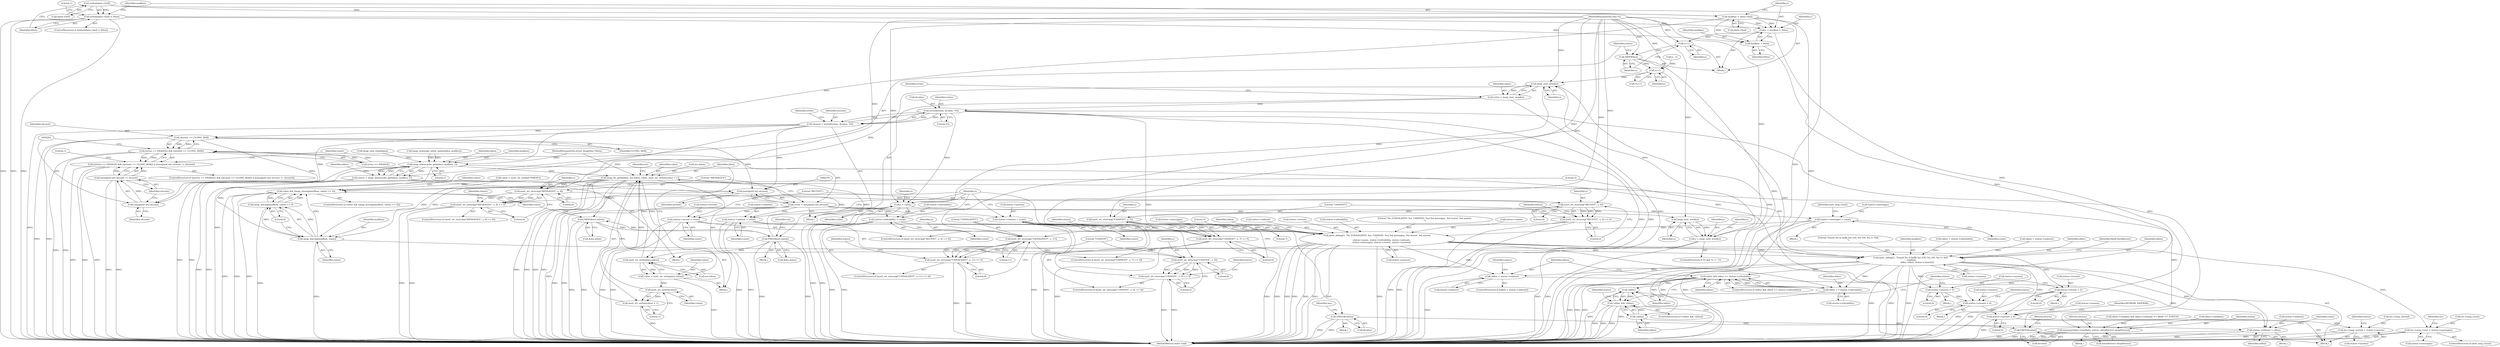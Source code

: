 digraph "0_neomutt_3c49c44be9b459d9c616bcaef6eb5d51298c1741@API" {
"1000157" [label="(Call,strlen(idata->buf))"];
"1000156" [label="(Call,strlen(idata->buf) < litlen)"];
"1000172" [label="(Call,s = mailbox + litlen)"];
"1000181" [label="(Call,s++)"];
"1000183" [label="(Call,SKIPWS(s))"];
"1000219" [label="(Call,s++)"];
"1000238" [label="(Call,imap_next_word(s))"];
"1000236" [label="(Call,value = imap_next_word(s))"];
"1000246" [label="(Call,strtoul(value, &value, 10))"];
"1000244" [label="(Call,ulcount = strtoul(value, &value, 10))"];
"1000257" [label="(Call,ulcount == ULONG_MAX)"];
"1000253" [label="(Call,(errno == ERANGE) && (ulcount == ULONG_MAX))"];
"1000252" [label="(Call,((errno == ERANGE) && (ulcount == ULONG_MAX)) || ((unsigned int) ulcount != ulcount))"];
"1000261" [label="(Call,(unsigned int) ulcount)"];
"1000260" [label="(Call,(unsigned int) ulcount != ulcount)"];
"1000273" [label="(Call,(unsigned int) ulcount)"];
"1000271" [label="(Call,count = (unsigned int) ulcount)"];
"1000284" [label="(Call,status->messages = count)"];
"1000359" [label="(Call,mutt_debug(3, \"%s (UIDVALIDITY: %u, UIDNEXT: %u) %d messages, %d recent, %d unseen\n\",\n             status->name, status->uidvalidity, status->uidnext,\n             status->messages, status->recent, status->unseen))"];
"1000490" [label="(Call,mutt_debug(3, \"Found %s in buffy list (OV: %u ON: %u U: %d)\n\", mailbox,\n                   olduv, oldun, status->unseen))"];
"1000503" [label="(Call,olduv && olduv == status->uidvalidity)"];
"1000525" [label="(Call,!olduv)"];
"1000524" [label="(Call,!olduv && !oldun)"];
"1000505" [label="(Call,olduv == status->uidvalidity)"];
"1000512" [label="(Call,oldun < status->uidnext)"];
"1000567" [label="(Call,status->uidnext = oldun)"];
"1000517" [label="(Call,status->unseen > 0)"];
"1000536" [label="(Call,status->unseen > 0)"];
"1000542" [label="(Call,status->unseen > 0)"];
"1000559" [label="(Call,inc->msg_unread = status->unseen)"];
"1000527" [label="(Call,!oldun)"];
"1000530" [label="(Call,status->recent > 0)"];
"1000552" [label="(Call,inc->msg_count = status->messages)"];
"1000300" [label="(Call,status->recent = count)"];
"1000313" [label="(Call,status->uidnext = count)"];
"1000326" [label="(Call,status->uidvalidity = count)"];
"1000339" [label="(Call,status->unseen = count)"];
"1000344" [label="(Call,s = value)"];
"1000357" [label="(Call,imap_next_word(s))"];
"1000355" [label="(Call,s = imap_next_word(s))"];
"1000572" [label="(Call,FREE(&value))"];
"1000576" [label="(Call,FREE(&value))"];
"1000278" [label="(Call,mutt_str_strncmp(\"MESSAGES\", s, 8))"];
"1000277" [label="(Call,mutt_str_strncmp(\"MESSAGES\", s, 8) == 0)"];
"1000295" [label="(Call,mutt_str_strncmp(\"RECENT\", s, 6))"];
"1000294" [label="(Call,mutt_str_strncmp(\"RECENT\", s, 6) == 0)"];
"1000308" [label="(Call,mutt_str_strncmp(\"UIDNEXT\", s, 7))"];
"1000307" [label="(Call,mutt_str_strncmp(\"UIDNEXT\", s, 7) == 0)"];
"1000321" [label="(Call,mutt_str_strncmp(\"UIDVALIDITY\", s, 11))"];
"1000320" [label="(Call,mutt_str_strncmp(\"UIDVALIDITY\", s, 11) == 0)"];
"1000334" [label="(Call,mutt_str_strncmp(\"UNSEEN\", s, 6))"];
"1000333" [label="(Call,mutt_str_strncmp(\"UNSEEN\", s, 6) == 0)"];
"1000174" [label="(Call,mailbox + litlen)"];
"1000167" [label="(Call,mailbox = idata->buf)"];
"1000202" [label="(Call,imap_mboxcache_get(idata, mailbox, 1))"];
"1000200" [label="(Call,status = imap_mboxcache_get(idata, mailbox, 1))"];
"1000391" [label="(Call,memcpy(idata->cmddata, status, sizeof(struct ImapStatus)))"];
"1000461" [label="(Call,imap_fix_path(idata, mx.mbox, value, mutt_str_strlen(value) + 1))"];
"1000457" [label="(Call,mutt_str_strdup(mx.mbox))"];
"1000455" [label="(Call,value = mutt_str_strdup(mx.mbox))"];
"1000468" [label="(Call,mutt_str_strlen(value))"];
"1000467" [label="(Call,mutt_str_strlen(value) + 1)"];
"1000471" [label="(Call,FREE(&mx.mbox))"];
"1000579" [label="(Call,FREE(&mx.mbox))"];
"1000482" [label="(Call,value && (imap_mxcmp(mailbox, value) == 0))"];
"1000485" [label="(Call,imap_mxcmp(mailbox, value))"];
"1000484" [label="(Call,imap_mxcmp(mailbox, value) == 0)"];
"1000490" [label="(Call,mutt_debug(3, \"Found %s in buffy list (OV: %u ON: %u U: %d)\n\", mailbox,\n                   olduv, oldun, status->unseen))"];
"1000307" [label="(Call,mutt_str_strncmp(\"UIDNEXT\", s, 7) == 0)"];
"1000365" [label="(Call,status->uidvalidity)"];
"1000193" [label="(Call,s - 1)"];
"1000202" [label="(Call,imap_mboxcache_get(idata, mailbox, 1))"];
"1000577" [label="(Call,&value)"];
"1000491" [label="(Literal,3)"];
"1000156" [label="(Call,strlen(idata->buf) < litlen)"];
"1000295" [label="(Call,mutt_str_strncmp(\"RECENT\", s, 6))"];
"1000277" [label="(Call,mutt_str_strncmp(\"MESSAGES\", s, 8) == 0)"];
"1000324" [label="(Literal,11)"];
"1000184" [label="(Identifier,s)"];
"1000330" [label="(Identifier,count)"];
"1000327" [label="(Call,status->uidvalidity)"];
"1000518" [label="(Call,status->unseen)"];
"1000550" [label="(ControlStructure,if (new_msg_count))"];
"1000254" [label="(Call,errno == ERANGE)"];
"1000302" [label="(Identifier,status)"];
"1000532" [label="(Identifier,status)"];
"1000355" [label="(Call,s = imap_next_word(s))"];
"1000300" [label="(Call,status->recent = count)"];
"1000537" [label="(Call,status->unseen)"];
"1000157" [label="(Call,strlen(idata->buf))"];
"1000218" [label="(Call,*s++)"];
"1000296" [label="(Literal,\"RECENT\")"];
"1000356" [label="(Identifier,s)"];
"1000566" [label="(Block,)"];
"1000272" [label="(Identifier,count)"];
"1000255" [label="(Identifier,errno)"];
"1000528" [label="(Identifier,oldun)"];
"1000507" [label="(Call,status->uidvalidity)"];
"1000531" [label="(Call,status->recent)"];
"1000335" [label="(Literal,\"UNSEEN\")"];
"1000336" [label="(Identifier,s)"];
"1000461" [label="(Call,imap_fix_path(idata, mx.mbox, value, mutt_str_strlen(value) + 1))"];
"1000377" [label="(Call,status->unseen)"];
"1000390" [label="(Block,)"];
"1000260" [label="(Call,(unsigned int) ulcount != ulcount)"];
"1000523" [label="(ControlStructure,if (!olduv && !oldun))"];
"1000561" [label="(Identifier,inc)"];
"1000297" [label="(Identifier,s)"];
"1000454" [label="(Block,)"];
"1000477" [label="(Call,value = mutt_str_strdup(\"INBOX\"))"];
"1000200" [label="(Call,status = imap_mboxcache_get(idata, mailbox, 1))"];
"1000267" [label="(Literal,1)"];
"1000341" [label="(Identifier,status)"];
"1000106" [label="(MethodParameterIn,struct ImapData *idata)"];
"1000338" [label="(Literal,0)"];
"1000183" [label="(Call,SKIPWS(s))"];
"1000301" [label="(Call,status->recent)"];
"1000328" [label="(Identifier,status)"];
"1000486" [label="(Identifier,mailbox)"];
"1000517" [label="(Call,status->unseen > 0)"];
"1000326" [label="(Call,status->uidvalidity = count)"];
"1000346" [label="(Identifier,value)"];
"1000584" [label="(MethodReturn,static void)"];
"1000538" [label="(Identifier,status)"];
"1000527" [label="(Call,!oldun)"];
"1000568" [label="(Call,status->uidnext)"];
"1000314" [label="(Call,status->uidnext)"];
"1000172" [label="(Call,s = mailbox + litlen)"];
"1000321" [label="(Call,mutt_str_strncmp(\"UIDVALIDITY\", s, 11))"];
"1000471" [label="(Call,FREE(&mx.mbox))"];
"1000556" [label="(Call,status->messages)"];
"1000244" [label="(Call,ulcount = strtoul(value, &value, 10))"];
"1000203" [label="(Identifier,idata)"];
"1000251" [label="(ControlStructure,if (((errno == ERANGE) && (ulcount == ULONG_MAX)) || ((unsigned int) ulcount != ulcount)))"];
"1000573" [label="(Call,&value)"];
"1000281" [label="(Literal,8)"];
"1000168" [label="(Identifier,mailbox)"];
"1000181" [label="(Call,s++)"];
"1000320" [label="(Call,mutt_str_strncmp(\"UIDVALIDITY\", s, 11) == 0)"];
"1000248" [label="(Call,&value)"];
"1000174" [label="(Call,mailbox + litlen)"];
"1000361" [label="(Literal,\"%s (UIDVALIDITY: %u, UIDNEXT: %u) %d messages, %d recent, %d unseen\n\")"];
"1000204" [label="(Identifier,mailbox)"];
"1000288" [label="(Identifier,count)"];
"1000261" [label="(Call,(unsigned int) ulcount)"];
"1000176" [label="(Identifier,litlen)"];
"1000258" [label="(Identifier,ulcount)"];
"1000362" [label="(Call,status->name)"];
"1000273" [label="(Call,(unsigned int) ulcount)"];
"1000536" [label="(Call,status->unseen > 0)"];
"1000449" [label="(Block,)"];
"1000323" [label="(Identifier,s)"];
"1000306" [label="(ControlStructure,if (mutt_str_strncmp(\"UIDNEXT\", s, 7) == 0))"];
"1000525" [label="(Call,!olduv)"];
"1000241" [label="(Identifier,errno)"];
"1000474" [label="(Identifier,mx)"];
"1000543" [label="(Call,status->unseen)"];
"1000552" [label="(Call,inc->msg_count = status->messages)"];
"1000513" [label="(Identifier,oldun)"];
"1000563" [label="(Call,status->unseen)"];
"1000175" [label="(Identifier,mailbox)"];
"1000408" [label="(Identifier,inc)"];
"1000311" [label="(Literal,7)"];
"1000304" [label="(Identifier,count)"];
"1000529" [label="(Block,)"];
"1000578" [label="(Identifier,value)"];
"1000275" [label="(Identifier,ulcount)"];
"1000544" [label="(Identifier,status)"];
"1000284" [label="(Call,status->messages = count)"];
"1000161" [label="(Identifier,litlen)"];
"1000485" [label="(Call,imap_mxcmp(mailbox, value))"];
"1000371" [label="(Call,status->messages)"];
"1000360" [label="(Literal,3)"];
"1000526" [label="(Identifier,olduv)"];
"1000521" [label="(Literal,0)"];
"1000286" [label="(Identifier,status)"];
"1000496" [label="(Call,status->unseen)"];
"1000337" [label="(Literal,6)"];
"1000359" [label="(Call,mutt_debug(3, \"%s (UIDVALIDITY: %u, UIDNEXT: %u) %d messages, %d recent, %d unseen\n\",\n             status->name, status->uidvalidity, status->uidnext,\n             status->messages, status->recent, status->unseen))"];
"1000546" [label="(Literal,0)"];
"1000173" [label="(Identifier,s)"];
"1000511" [label="(ControlStructure,if (oldun < status->uidnext))"];
"1000299" [label="(Literal,0)"];
"1000470" [label="(Literal,1)"];
"1000259" [label="(Identifier,ULONG_MAX)"];
"1000357" [label="(Call,imap_next_word(s))"];
"1000322" [label="(Literal,\"UIDVALIDITY\")"];
"1000315" [label="(Identifier,status)"];
"1000169" [label="(Call,idata->buf)"];
"1000505" [label="(Call,olduv == status->uidvalidity)"];
"1000236" [label="(Call,value = imap_next_word(s))"];
"1000280" [label="(Identifier,s)"];
"1000235" [label="(Block,)"];
"1000290" [label="(Identifier,new_msg_count)"];
"1000502" [label="(ControlStructure,if (olduv && olduv == status->uidvalidity))"];
"1000514" [label="(Call,status->uidnext)"];
"1000559" [label="(Call,inc->msg_unread = status->unseen)"];
"1000334" [label="(Call,mutt_str_strncmp(\"UNSEEN\", s, 6))"];
"1000569" [label="(Identifier,status)"];
"1000309" [label="(Literal,\"UIDNEXT\")"];
"1000489" [label="(Block,)"];
"1000488" [label="(Literal,0)"];
"1000347" [label="(ControlStructure,if (*s && *s != ')'))"];
"1000472" [label="(Call,&mx.mbox)"];
"1000458" [label="(Call,mx.mbox)"];
"1000252" [label="(Call,((errno == ERANGE) && (ulcount == ULONG_MAX)) || ((unsigned int) ulcount != ulcount))"];
"1000283" [label="(Block,)"];
"1000580" [label="(Call,&mx.mbox)"];
"1000339" [label="(Call,status->unseen = count)"];
"1000482" [label="(Call,value && (imap_mxcmp(mailbox, value) == 0))"];
"1000504" [label="(Identifier,olduv)"];
"1000219" [label="(Call,s++)"];
"1000572" [label="(Call,FREE(&value))"];
"1000466" [label="(Identifier,value)"];
"1000294" [label="(Call,mutt_str_strncmp(\"RECENT\", s, 6) == 0)"];
"1000164" [label="(Literal,1)"];
"1000383" [label="(Identifier,idata)"];
"1000542" [label="(Call,status->unseen > 0)"];
"1000340" [label="(Call,status->unseen)"];
"1000332" [label="(ControlStructure,if (mutt_str_strncmp(\"UNSEEN\", s, 6) == 0))"];
"1000412" [label="(Block,)"];
"1000481" [label="(ControlStructure,if (value && (imap_mxcmp(mailbox, value) == 0)))"];
"1000492" [label="(Literal,\"Found %s in buffy list (OV: %u ON: %u U: %d)\n\")"];
"1000510" [label="(Block,)"];
"1000512" [label="(Call,oldun < status->uidnext)"];
"1000182" [label="(Identifier,s)"];
"1000257" [label="(Call,ulcount == ULONG_MAX)"];
"1000343" [label="(Identifier,count)"];
"1000553" [label="(Call,inc->msg_count)"];
"1000245" [label="(Identifier,ulcount)"];
"1000579" [label="(Call,FREE(&mx.mbox))"];
"1000391" [label="(Call,memcpy(idata->cmddata, status, sizeof(struct ImapStatus)))"];
"1000493" [label="(Identifier,mailbox)"];
"1000457" [label="(Call,mutt_str_strdup(mx.mbox))"];
"1000278" [label="(Call,mutt_str_strncmp(\"MESSAGES\", s, 8))"];
"1000469" [label="(Identifier,value)"];
"1000549" [label="(Identifier,REDRAW_SIDEBAR)"];
"1000540" [label="(Literal,0)"];
"1000398" [label="(Return,return;)"];
"1000179" [label="(Identifier,s)"];
"1000279" [label="(Literal,\"MESSAGES\")"];
"1000524" [label="(Call,!olduv && !oldun)"];
"1000298" [label="(Literal,6)"];
"1000271" [label="(Call,count = (unsigned int) ulcount)"];
"1000368" [label="(Call,status->uidnext)"];
"1000237" [label="(Identifier,value)"];
"1000246" [label="(Call,strtoul(value, &value, 10))"];
"1000381" [label="(Call,idata->cmddata && idata->cmdtype == IMAP_CT_STATUS)"];
"1000206" [label="(Call,olduv = status->uidvalidity)"];
"1000145" [label="(Call,imap_cmd_step(idata))"];
"1000455" [label="(Call,value = mutt_str_strdup(mx.mbox))"];
"1000530" [label="(Call,status->recent > 0)"];
"1000142" [label="(Block,)"];
"1000205" [label="(Literal,1)"];
"1000285" [label="(Call,status->messages)"];
"1000325" [label="(Literal,0)"];
"1000207" [label="(Identifier,olduv)"];
"1000456" [label="(Identifier,value)"];
"1000312" [label="(Literal,0)"];
"1000238" [label="(Call,imap_next_word(s))"];
"1000250" [label="(Literal,10)"];
"1000308" [label="(Call,mutt_str_strncmp(\"UIDNEXT\", s, 7))"];
"1000201" [label="(Identifier,status)"];
"1000211" [label="(Call,oldun = status->uidnext)"];
"1000253" [label="(Call,(errno == ERANGE) && (ulcount == ULONG_MAX))"];
"1000167" [label="(Call,mailbox = idata->buf)"];
"1000467" [label="(Call,mutt_str_strlen(value) + 1)"];
"1000494" [label="(Identifier,olduv)"];
"1000500" [label="(Identifier,MailCheckRecent)"];
"1000483" [label="(Identifier,value)"];
"1000574" [label="(Identifier,value)"];
"1000519" [label="(Identifier,status)"];
"1000462" [label="(Identifier,idata)"];
"1000567" [label="(Call,status->uidnext = oldun)"];
"1000317" [label="(Identifier,count)"];
"1000197" [label="(Call,imap_unmunge_mbox_name(idata, mailbox))"];
"1000276" [label="(ControlStructure,if (mutt_str_strncmp(\"MESSAGES\", s, 8) == 0))"];
"1000506" [label="(Identifier,olduv)"];
"1000374" [label="(Call,status->recent)"];
"1000396" [label="(Call,sizeof(struct ImapStatus))"];
"1000576" [label="(Call,FREE(&value))"];
"1000282" [label="(Literal,0)"];
"1000392" [label="(Call,idata->cmddata)"];
"1000571" [label="(Identifier,oldun)"];
"1000358" [label="(Identifier,s)"];
"1000395" [label="(Identifier,status)"];
"1000107" [label="(MethodParameterIn,char *s)"];
"1000264" [label="(Identifier,ulcount)"];
"1000313" [label="(Call,status->uidnext = count)"];
"1000575" [label="(Return,return;)"];
"1000310" [label="(Identifier,s)"];
"1000463" [label="(Call,mx.mbox)"];
"1000534" [label="(Literal,0)"];
"1000560" [label="(Call,inc->msg_unread)"];
"1000350" [label="(Identifier,s)"];
"1000293" [label="(ControlStructure,if (mutt_str_strncmp(\"RECENT\", s, 6) == 0))"];
"1000503" [label="(Call,olduv && olduv == status->uidvalidity)"];
"1000484" [label="(Call,imap_mxcmp(mailbox, value) == 0)"];
"1000247" [label="(Identifier,value)"];
"1000468" [label="(Call,mutt_str_strlen(value))"];
"1000345" [label="(Identifier,s)"];
"1000155" [label="(ControlStructure,if (strlen(idata->buf) < litlen))"];
"1000263" [label="(Identifier,ulcount)"];
"1000158" [label="(Call,idata->buf)"];
"1000220" [label="(Identifier,s)"];
"1000319" [label="(ControlStructure,if (mutt_str_strncmp(\"UIDVALIDITY\", s, 11) == 0))"];
"1000501" [label="(Block,)"];
"1000333" [label="(Call,mutt_str_strncmp(\"UNSEEN\", s, 6) == 0)"];
"1000344" [label="(Call,s = value)"];
"1000230" [label="(Identifier,s)"];
"1000108" [label="(Block,)"];
"1000239" [label="(Identifier,s)"];
"1000487" [label="(Identifier,value)"];
"1000582" [label="(Identifier,mx)"];
"1000495" [label="(Identifier,oldun)"];
"1000157" -> "1000156"  [label="AST: "];
"1000157" -> "1000158"  [label="CFG: "];
"1000158" -> "1000157"  [label="AST: "];
"1000161" -> "1000157"  [label="CFG: "];
"1000157" -> "1000584"  [label="DDG: "];
"1000157" -> "1000156"  [label="DDG: "];
"1000157" -> "1000167"  [label="DDG: "];
"1000156" -> "1000155"  [label="AST: "];
"1000156" -> "1000161"  [label="CFG: "];
"1000161" -> "1000156"  [label="AST: "];
"1000164" -> "1000156"  [label="CFG: "];
"1000168" -> "1000156"  [label="CFG: "];
"1000156" -> "1000584"  [label="DDG: "];
"1000156" -> "1000584"  [label="DDG: "];
"1000156" -> "1000584"  [label="DDG: "];
"1000156" -> "1000172"  [label="DDG: "];
"1000156" -> "1000174"  [label="DDG: "];
"1000172" -> "1000142"  [label="AST: "];
"1000172" -> "1000174"  [label="CFG: "];
"1000173" -> "1000172"  [label="AST: "];
"1000174" -> "1000172"  [label="AST: "];
"1000179" -> "1000172"  [label="CFG: "];
"1000172" -> "1000584"  [label="DDG: "];
"1000167" -> "1000172"  [label="DDG: "];
"1000107" -> "1000172"  [label="DDG: "];
"1000172" -> "1000181"  [label="DDG: "];
"1000181" -> "1000142"  [label="AST: "];
"1000181" -> "1000182"  [label="CFG: "];
"1000182" -> "1000181"  [label="AST: "];
"1000184" -> "1000181"  [label="CFG: "];
"1000107" -> "1000181"  [label="DDG: "];
"1000181" -> "1000183"  [label="DDG: "];
"1000183" -> "1000142"  [label="AST: "];
"1000183" -> "1000184"  [label="CFG: "];
"1000184" -> "1000183"  [label="AST: "];
"1000201" -> "1000183"  [label="CFG: "];
"1000183" -> "1000584"  [label="DDG: "];
"1000107" -> "1000183"  [label="DDG: "];
"1000183" -> "1000219"  [label="DDG: "];
"1000219" -> "1000218"  [label="AST: "];
"1000219" -> "1000220"  [label="CFG: "];
"1000220" -> "1000219"  [label="AST: "];
"1000218" -> "1000219"  [label="CFG: "];
"1000219" -> "1000584"  [label="DDG: "];
"1000193" -> "1000219"  [label="DDG: "];
"1000107" -> "1000219"  [label="DDG: "];
"1000219" -> "1000238"  [label="DDG: "];
"1000238" -> "1000236"  [label="AST: "];
"1000238" -> "1000239"  [label="CFG: "];
"1000239" -> "1000238"  [label="AST: "];
"1000236" -> "1000238"  [label="CFG: "];
"1000238" -> "1000584"  [label="DDG: "];
"1000238" -> "1000236"  [label="DDG: "];
"1000355" -> "1000238"  [label="DDG: "];
"1000344" -> "1000238"  [label="DDG: "];
"1000107" -> "1000238"  [label="DDG: "];
"1000238" -> "1000278"  [label="DDG: "];
"1000236" -> "1000235"  [label="AST: "];
"1000237" -> "1000236"  [label="AST: "];
"1000241" -> "1000236"  [label="CFG: "];
"1000236" -> "1000584"  [label="DDG: "];
"1000236" -> "1000246"  [label="DDG: "];
"1000246" -> "1000244"  [label="AST: "];
"1000246" -> "1000250"  [label="CFG: "];
"1000247" -> "1000246"  [label="AST: "];
"1000248" -> "1000246"  [label="AST: "];
"1000250" -> "1000246"  [label="AST: "];
"1000244" -> "1000246"  [label="CFG: "];
"1000246" -> "1000584"  [label="DDG: "];
"1000246" -> "1000584"  [label="DDG: "];
"1000246" -> "1000244"  [label="DDG: "];
"1000246" -> "1000244"  [label="DDG: "];
"1000246" -> "1000244"  [label="DDG: "];
"1000246" -> "1000344"  [label="DDG: "];
"1000246" -> "1000572"  [label="DDG: "];
"1000246" -> "1000576"  [label="DDG: "];
"1000244" -> "1000235"  [label="AST: "];
"1000245" -> "1000244"  [label="AST: "];
"1000255" -> "1000244"  [label="CFG: "];
"1000244" -> "1000584"  [label="DDG: "];
"1000244" -> "1000584"  [label="DDG: "];
"1000244" -> "1000257"  [label="DDG: "];
"1000244" -> "1000261"  [label="DDG: "];
"1000244" -> "1000273"  [label="DDG: "];
"1000257" -> "1000253"  [label="AST: "];
"1000257" -> "1000259"  [label="CFG: "];
"1000258" -> "1000257"  [label="AST: "];
"1000259" -> "1000257"  [label="AST: "];
"1000253" -> "1000257"  [label="CFG: "];
"1000257" -> "1000584"  [label="DDG: "];
"1000257" -> "1000584"  [label="DDG: "];
"1000257" -> "1000253"  [label="DDG: "];
"1000257" -> "1000253"  [label="DDG: "];
"1000257" -> "1000261"  [label="DDG: "];
"1000257" -> "1000273"  [label="DDG: "];
"1000253" -> "1000252"  [label="AST: "];
"1000253" -> "1000254"  [label="CFG: "];
"1000254" -> "1000253"  [label="AST: "];
"1000262" -> "1000253"  [label="CFG: "];
"1000252" -> "1000253"  [label="CFG: "];
"1000253" -> "1000584"  [label="DDG: "];
"1000253" -> "1000584"  [label="DDG: "];
"1000253" -> "1000252"  [label="DDG: "];
"1000253" -> "1000252"  [label="DDG: "];
"1000254" -> "1000253"  [label="DDG: "];
"1000254" -> "1000253"  [label="DDG: "];
"1000252" -> "1000251"  [label="AST: "];
"1000252" -> "1000260"  [label="CFG: "];
"1000260" -> "1000252"  [label="AST: "];
"1000267" -> "1000252"  [label="CFG: "];
"1000272" -> "1000252"  [label="CFG: "];
"1000252" -> "1000584"  [label="DDG: "];
"1000252" -> "1000584"  [label="DDG: "];
"1000252" -> "1000584"  [label="DDG: "];
"1000260" -> "1000252"  [label="DDG: "];
"1000260" -> "1000252"  [label="DDG: "];
"1000261" -> "1000260"  [label="AST: "];
"1000261" -> "1000263"  [label="CFG: "];
"1000262" -> "1000261"  [label="AST: "];
"1000263" -> "1000261"  [label="AST: "];
"1000264" -> "1000261"  [label="CFG: "];
"1000261" -> "1000260"  [label="DDG: "];
"1000260" -> "1000264"  [label="CFG: "];
"1000264" -> "1000260"  [label="AST: "];
"1000260" -> "1000584"  [label="DDG: "];
"1000260" -> "1000584"  [label="DDG: "];
"1000260" -> "1000273"  [label="DDG: "];
"1000273" -> "1000271"  [label="AST: "];
"1000273" -> "1000275"  [label="CFG: "];
"1000274" -> "1000273"  [label="AST: "];
"1000275" -> "1000273"  [label="AST: "];
"1000271" -> "1000273"  [label="CFG: "];
"1000273" -> "1000584"  [label="DDG: "];
"1000273" -> "1000271"  [label="DDG: "];
"1000271" -> "1000235"  [label="AST: "];
"1000272" -> "1000271"  [label="AST: "];
"1000279" -> "1000271"  [label="CFG: "];
"1000271" -> "1000584"  [label="DDG: "];
"1000271" -> "1000584"  [label="DDG: "];
"1000271" -> "1000284"  [label="DDG: "];
"1000271" -> "1000300"  [label="DDG: "];
"1000271" -> "1000313"  [label="DDG: "];
"1000271" -> "1000326"  [label="DDG: "];
"1000271" -> "1000339"  [label="DDG: "];
"1000284" -> "1000283"  [label="AST: "];
"1000284" -> "1000288"  [label="CFG: "];
"1000285" -> "1000284"  [label="AST: "];
"1000288" -> "1000284"  [label="AST: "];
"1000290" -> "1000284"  [label="CFG: "];
"1000284" -> "1000584"  [label="DDG: "];
"1000284" -> "1000584"  [label="DDG: "];
"1000284" -> "1000359"  [label="DDG: "];
"1000359" -> "1000108"  [label="AST: "];
"1000359" -> "1000377"  [label="CFG: "];
"1000360" -> "1000359"  [label="AST: "];
"1000361" -> "1000359"  [label="AST: "];
"1000362" -> "1000359"  [label="AST: "];
"1000365" -> "1000359"  [label="AST: "];
"1000368" -> "1000359"  [label="AST: "];
"1000371" -> "1000359"  [label="AST: "];
"1000374" -> "1000359"  [label="AST: "];
"1000377" -> "1000359"  [label="AST: "];
"1000383" -> "1000359"  [label="CFG: "];
"1000359" -> "1000584"  [label="DDG: "];
"1000359" -> "1000584"  [label="DDG: "];
"1000359" -> "1000584"  [label="DDG: "];
"1000359" -> "1000584"  [label="DDG: "];
"1000359" -> "1000584"  [label="DDG: "];
"1000359" -> "1000584"  [label="DDG: "];
"1000359" -> "1000584"  [label="DDG: "];
"1000326" -> "1000359"  [label="DDG: "];
"1000313" -> "1000359"  [label="DDG: "];
"1000300" -> "1000359"  [label="DDG: "];
"1000339" -> "1000359"  [label="DDG: "];
"1000359" -> "1000490"  [label="DDG: "];
"1000359" -> "1000505"  [label="DDG: "];
"1000359" -> "1000512"  [label="DDG: "];
"1000359" -> "1000530"  [label="DDG: "];
"1000359" -> "1000552"  [label="DDG: "];
"1000490" -> "1000489"  [label="AST: "];
"1000490" -> "1000496"  [label="CFG: "];
"1000491" -> "1000490"  [label="AST: "];
"1000492" -> "1000490"  [label="AST: "];
"1000493" -> "1000490"  [label="AST: "];
"1000494" -> "1000490"  [label="AST: "];
"1000495" -> "1000490"  [label="AST: "];
"1000496" -> "1000490"  [label="AST: "];
"1000500" -> "1000490"  [label="CFG: "];
"1000490" -> "1000584"  [label="DDG: "];
"1000490" -> "1000584"  [label="DDG: "];
"1000490" -> "1000584"  [label="DDG: "];
"1000485" -> "1000490"  [label="DDG: "];
"1000202" -> "1000490"  [label="DDG: "];
"1000206" -> "1000490"  [label="DDG: "];
"1000211" -> "1000490"  [label="DDG: "];
"1000490" -> "1000503"  [label="DDG: "];
"1000490" -> "1000505"  [label="DDG: "];
"1000490" -> "1000512"  [label="DDG: "];
"1000490" -> "1000517"  [label="DDG: "];
"1000490" -> "1000527"  [label="DDG: "];
"1000490" -> "1000536"  [label="DDG: "];
"1000490" -> "1000542"  [label="DDG: "];
"1000490" -> "1000567"  [label="DDG: "];
"1000503" -> "1000502"  [label="AST: "];
"1000503" -> "1000504"  [label="CFG: "];
"1000503" -> "1000505"  [label="CFG: "];
"1000504" -> "1000503"  [label="AST: "];
"1000505" -> "1000503"  [label="AST: "];
"1000513" -> "1000503"  [label="CFG: "];
"1000526" -> "1000503"  [label="CFG: "];
"1000503" -> "1000584"  [label="DDG: "];
"1000503" -> "1000584"  [label="DDG: "];
"1000503" -> "1000584"  [label="DDG: "];
"1000505" -> "1000503"  [label="DDG: "];
"1000505" -> "1000503"  [label="DDG: "];
"1000503" -> "1000525"  [label="DDG: "];
"1000525" -> "1000524"  [label="AST: "];
"1000525" -> "1000526"  [label="CFG: "];
"1000526" -> "1000525"  [label="AST: "];
"1000528" -> "1000525"  [label="CFG: "];
"1000524" -> "1000525"  [label="CFG: "];
"1000525" -> "1000584"  [label="DDG: "];
"1000525" -> "1000524"  [label="DDG: "];
"1000524" -> "1000523"  [label="AST: "];
"1000524" -> "1000527"  [label="CFG: "];
"1000527" -> "1000524"  [label="AST: "];
"1000532" -> "1000524"  [label="CFG: "];
"1000538" -> "1000524"  [label="CFG: "];
"1000524" -> "1000584"  [label="DDG: "];
"1000524" -> "1000584"  [label="DDG: "];
"1000524" -> "1000584"  [label="DDG: "];
"1000527" -> "1000524"  [label="DDG: "];
"1000505" -> "1000507"  [label="CFG: "];
"1000506" -> "1000505"  [label="AST: "];
"1000507" -> "1000505"  [label="AST: "];
"1000505" -> "1000584"  [label="DDG: "];
"1000512" -> "1000511"  [label="AST: "];
"1000512" -> "1000514"  [label="CFG: "];
"1000513" -> "1000512"  [label="AST: "];
"1000514" -> "1000512"  [label="AST: "];
"1000519" -> "1000512"  [label="CFG: "];
"1000512" -> "1000584"  [label="DDG: "];
"1000512" -> "1000567"  [label="DDG: "];
"1000567" -> "1000566"  [label="AST: "];
"1000567" -> "1000571"  [label="CFG: "];
"1000568" -> "1000567"  [label="AST: "];
"1000571" -> "1000567"  [label="AST: "];
"1000574" -> "1000567"  [label="CFG: "];
"1000567" -> "1000584"  [label="DDG: "];
"1000567" -> "1000584"  [label="DDG: "];
"1000527" -> "1000567"  [label="DDG: "];
"1000517" -> "1000510"  [label="AST: "];
"1000517" -> "1000521"  [label="CFG: "];
"1000518" -> "1000517"  [label="AST: "];
"1000521" -> "1000517"  [label="AST: "];
"1000538" -> "1000517"  [label="CFG: "];
"1000517" -> "1000536"  [label="DDG: "];
"1000536" -> "1000501"  [label="AST: "];
"1000536" -> "1000540"  [label="CFG: "];
"1000537" -> "1000536"  [label="AST: "];
"1000540" -> "1000536"  [label="AST: "];
"1000544" -> "1000536"  [label="CFG: "];
"1000536" -> "1000542"  [label="DDG: "];
"1000542" -> "1000489"  [label="AST: "];
"1000542" -> "1000546"  [label="CFG: "];
"1000543" -> "1000542"  [label="AST: "];
"1000546" -> "1000542"  [label="AST: "];
"1000549" -> "1000542"  [label="CFG: "];
"1000542" -> "1000584"  [label="DDG: "];
"1000542" -> "1000559"  [label="DDG: "];
"1000559" -> "1000489"  [label="AST: "];
"1000559" -> "1000563"  [label="CFG: "];
"1000560" -> "1000559"  [label="AST: "];
"1000563" -> "1000559"  [label="AST: "];
"1000569" -> "1000559"  [label="CFG: "];
"1000559" -> "1000584"  [label="DDG: "];
"1000559" -> "1000584"  [label="DDG: "];
"1000527" -> "1000528"  [label="CFG: "];
"1000528" -> "1000527"  [label="AST: "];
"1000530" -> "1000529"  [label="AST: "];
"1000530" -> "1000534"  [label="CFG: "];
"1000531" -> "1000530"  [label="AST: "];
"1000534" -> "1000530"  [label="AST: "];
"1000538" -> "1000530"  [label="CFG: "];
"1000530" -> "1000584"  [label="DDG: "];
"1000530" -> "1000584"  [label="DDG: "];
"1000552" -> "1000550"  [label="AST: "];
"1000552" -> "1000556"  [label="CFG: "];
"1000553" -> "1000552"  [label="AST: "];
"1000556" -> "1000552"  [label="AST: "];
"1000561" -> "1000552"  [label="CFG: "];
"1000552" -> "1000584"  [label="DDG: "];
"1000552" -> "1000584"  [label="DDG: "];
"1000300" -> "1000293"  [label="AST: "];
"1000300" -> "1000304"  [label="CFG: "];
"1000301" -> "1000300"  [label="AST: "];
"1000304" -> "1000300"  [label="AST: "];
"1000345" -> "1000300"  [label="CFG: "];
"1000300" -> "1000584"  [label="DDG: "];
"1000300" -> "1000584"  [label="DDG: "];
"1000313" -> "1000306"  [label="AST: "];
"1000313" -> "1000317"  [label="CFG: "];
"1000314" -> "1000313"  [label="AST: "];
"1000317" -> "1000313"  [label="AST: "];
"1000345" -> "1000313"  [label="CFG: "];
"1000313" -> "1000584"  [label="DDG: "];
"1000313" -> "1000584"  [label="DDG: "];
"1000326" -> "1000319"  [label="AST: "];
"1000326" -> "1000330"  [label="CFG: "];
"1000327" -> "1000326"  [label="AST: "];
"1000330" -> "1000326"  [label="AST: "];
"1000345" -> "1000326"  [label="CFG: "];
"1000326" -> "1000584"  [label="DDG: "];
"1000326" -> "1000584"  [label="DDG: "];
"1000339" -> "1000332"  [label="AST: "];
"1000339" -> "1000343"  [label="CFG: "];
"1000340" -> "1000339"  [label="AST: "];
"1000343" -> "1000339"  [label="AST: "];
"1000345" -> "1000339"  [label="CFG: "];
"1000339" -> "1000584"  [label="DDG: "];
"1000339" -> "1000584"  [label="DDG: "];
"1000344" -> "1000235"  [label="AST: "];
"1000344" -> "1000346"  [label="CFG: "];
"1000345" -> "1000344"  [label="AST: "];
"1000346" -> "1000344"  [label="AST: "];
"1000350" -> "1000344"  [label="CFG: "];
"1000344" -> "1000584"  [label="DDG: "];
"1000344" -> "1000584"  [label="DDG: "];
"1000107" -> "1000344"  [label="DDG: "];
"1000344" -> "1000357"  [label="DDG: "];
"1000357" -> "1000355"  [label="AST: "];
"1000357" -> "1000358"  [label="CFG: "];
"1000358" -> "1000357"  [label="AST: "];
"1000355" -> "1000357"  [label="CFG: "];
"1000357" -> "1000355"  [label="DDG: "];
"1000107" -> "1000357"  [label="DDG: "];
"1000355" -> "1000347"  [label="AST: "];
"1000356" -> "1000355"  [label="AST: "];
"1000230" -> "1000355"  [label="CFG: "];
"1000355" -> "1000584"  [label="DDG: "];
"1000355" -> "1000584"  [label="DDG: "];
"1000107" -> "1000355"  [label="DDG: "];
"1000572" -> "1000489"  [label="AST: "];
"1000572" -> "1000573"  [label="CFG: "];
"1000573" -> "1000572"  [label="AST: "];
"1000575" -> "1000572"  [label="CFG: "];
"1000572" -> "1000584"  [label="DDG: "];
"1000572" -> "1000584"  [label="DDG: "];
"1000576" -> "1000572"  [label="DDG: "];
"1000576" -> "1000449"  [label="AST: "];
"1000576" -> "1000577"  [label="CFG: "];
"1000577" -> "1000576"  [label="AST: "];
"1000582" -> "1000576"  [label="CFG: "];
"1000576" -> "1000584"  [label="DDG: "];
"1000576" -> "1000584"  [label="DDG: "];
"1000278" -> "1000277"  [label="AST: "];
"1000278" -> "1000281"  [label="CFG: "];
"1000279" -> "1000278"  [label="AST: "];
"1000280" -> "1000278"  [label="AST: "];
"1000281" -> "1000278"  [label="AST: "];
"1000282" -> "1000278"  [label="CFG: "];
"1000278" -> "1000277"  [label="DDG: "];
"1000278" -> "1000277"  [label="DDG: "];
"1000278" -> "1000277"  [label="DDG: "];
"1000107" -> "1000278"  [label="DDG: "];
"1000278" -> "1000295"  [label="DDG: "];
"1000277" -> "1000276"  [label="AST: "];
"1000277" -> "1000282"  [label="CFG: "];
"1000282" -> "1000277"  [label="AST: "];
"1000286" -> "1000277"  [label="CFG: "];
"1000296" -> "1000277"  [label="CFG: "];
"1000277" -> "1000584"  [label="DDG: "];
"1000277" -> "1000584"  [label="DDG: "];
"1000295" -> "1000294"  [label="AST: "];
"1000295" -> "1000298"  [label="CFG: "];
"1000296" -> "1000295"  [label="AST: "];
"1000297" -> "1000295"  [label="AST: "];
"1000298" -> "1000295"  [label="AST: "];
"1000299" -> "1000295"  [label="CFG: "];
"1000295" -> "1000294"  [label="DDG: "];
"1000295" -> "1000294"  [label="DDG: "];
"1000295" -> "1000294"  [label="DDG: "];
"1000107" -> "1000295"  [label="DDG: "];
"1000295" -> "1000308"  [label="DDG: "];
"1000294" -> "1000293"  [label="AST: "];
"1000294" -> "1000299"  [label="CFG: "];
"1000299" -> "1000294"  [label="AST: "];
"1000302" -> "1000294"  [label="CFG: "];
"1000309" -> "1000294"  [label="CFG: "];
"1000294" -> "1000584"  [label="DDG: "];
"1000294" -> "1000584"  [label="DDG: "];
"1000308" -> "1000307"  [label="AST: "];
"1000308" -> "1000311"  [label="CFG: "];
"1000309" -> "1000308"  [label="AST: "];
"1000310" -> "1000308"  [label="AST: "];
"1000311" -> "1000308"  [label="AST: "];
"1000312" -> "1000308"  [label="CFG: "];
"1000308" -> "1000307"  [label="DDG: "];
"1000308" -> "1000307"  [label="DDG: "];
"1000308" -> "1000307"  [label="DDG: "];
"1000107" -> "1000308"  [label="DDG: "];
"1000308" -> "1000321"  [label="DDG: "];
"1000307" -> "1000306"  [label="AST: "];
"1000307" -> "1000312"  [label="CFG: "];
"1000312" -> "1000307"  [label="AST: "];
"1000315" -> "1000307"  [label="CFG: "];
"1000322" -> "1000307"  [label="CFG: "];
"1000307" -> "1000584"  [label="DDG: "];
"1000307" -> "1000584"  [label="DDG: "];
"1000321" -> "1000320"  [label="AST: "];
"1000321" -> "1000324"  [label="CFG: "];
"1000322" -> "1000321"  [label="AST: "];
"1000323" -> "1000321"  [label="AST: "];
"1000324" -> "1000321"  [label="AST: "];
"1000325" -> "1000321"  [label="CFG: "];
"1000321" -> "1000320"  [label="DDG: "];
"1000321" -> "1000320"  [label="DDG: "];
"1000321" -> "1000320"  [label="DDG: "];
"1000107" -> "1000321"  [label="DDG: "];
"1000321" -> "1000334"  [label="DDG: "];
"1000320" -> "1000319"  [label="AST: "];
"1000320" -> "1000325"  [label="CFG: "];
"1000325" -> "1000320"  [label="AST: "];
"1000328" -> "1000320"  [label="CFG: "];
"1000335" -> "1000320"  [label="CFG: "];
"1000320" -> "1000584"  [label="DDG: "];
"1000320" -> "1000584"  [label="DDG: "];
"1000334" -> "1000333"  [label="AST: "];
"1000334" -> "1000337"  [label="CFG: "];
"1000335" -> "1000334"  [label="AST: "];
"1000336" -> "1000334"  [label="AST: "];
"1000337" -> "1000334"  [label="AST: "];
"1000338" -> "1000334"  [label="CFG: "];
"1000334" -> "1000333"  [label="DDG: "];
"1000334" -> "1000333"  [label="DDG: "];
"1000334" -> "1000333"  [label="DDG: "];
"1000107" -> "1000334"  [label="DDG: "];
"1000333" -> "1000332"  [label="AST: "];
"1000333" -> "1000338"  [label="CFG: "];
"1000338" -> "1000333"  [label="AST: "];
"1000341" -> "1000333"  [label="CFG: "];
"1000345" -> "1000333"  [label="CFG: "];
"1000333" -> "1000584"  [label="DDG: "];
"1000333" -> "1000584"  [label="DDG: "];
"1000174" -> "1000176"  [label="CFG: "];
"1000175" -> "1000174"  [label="AST: "];
"1000176" -> "1000174"  [label="AST: "];
"1000174" -> "1000584"  [label="DDG: "];
"1000167" -> "1000174"  [label="DDG: "];
"1000167" -> "1000142"  [label="AST: "];
"1000167" -> "1000169"  [label="CFG: "];
"1000168" -> "1000167"  [label="AST: "];
"1000169" -> "1000167"  [label="AST: "];
"1000173" -> "1000167"  [label="CFG: "];
"1000167" -> "1000584"  [label="DDG: "];
"1000167" -> "1000202"  [label="DDG: "];
"1000202" -> "1000200"  [label="AST: "];
"1000202" -> "1000205"  [label="CFG: "];
"1000203" -> "1000202"  [label="AST: "];
"1000204" -> "1000202"  [label="AST: "];
"1000205" -> "1000202"  [label="AST: "];
"1000200" -> "1000202"  [label="CFG: "];
"1000202" -> "1000584"  [label="DDG: "];
"1000202" -> "1000584"  [label="DDG: "];
"1000202" -> "1000200"  [label="DDG: "];
"1000202" -> "1000200"  [label="DDG: "];
"1000202" -> "1000200"  [label="DDG: "];
"1000145" -> "1000202"  [label="DDG: "];
"1000197" -> "1000202"  [label="DDG: "];
"1000197" -> "1000202"  [label="DDG: "];
"1000106" -> "1000202"  [label="DDG: "];
"1000202" -> "1000461"  [label="DDG: "];
"1000202" -> "1000485"  [label="DDG: "];
"1000200" -> "1000108"  [label="AST: "];
"1000201" -> "1000200"  [label="AST: "];
"1000207" -> "1000200"  [label="CFG: "];
"1000200" -> "1000584"  [label="DDG: "];
"1000200" -> "1000584"  [label="DDG: "];
"1000200" -> "1000391"  [label="DDG: "];
"1000391" -> "1000390"  [label="AST: "];
"1000391" -> "1000396"  [label="CFG: "];
"1000392" -> "1000391"  [label="AST: "];
"1000395" -> "1000391"  [label="AST: "];
"1000396" -> "1000391"  [label="AST: "];
"1000398" -> "1000391"  [label="CFG: "];
"1000391" -> "1000584"  [label="DDG: "];
"1000391" -> "1000584"  [label="DDG: "];
"1000391" -> "1000584"  [label="DDG: "];
"1000381" -> "1000391"  [label="DDG: "];
"1000461" -> "1000454"  [label="AST: "];
"1000461" -> "1000467"  [label="CFG: "];
"1000462" -> "1000461"  [label="AST: "];
"1000463" -> "1000461"  [label="AST: "];
"1000466" -> "1000461"  [label="AST: "];
"1000467" -> "1000461"  [label="AST: "];
"1000474" -> "1000461"  [label="CFG: "];
"1000461" -> "1000584"  [label="DDG: "];
"1000461" -> "1000584"  [label="DDG: "];
"1000461" -> "1000584"  [label="DDG: "];
"1000461" -> "1000584"  [label="DDG: "];
"1000461" -> "1000457"  [label="DDG: "];
"1000106" -> "1000461"  [label="DDG: "];
"1000579" -> "1000461"  [label="DDG: "];
"1000457" -> "1000461"  [label="DDG: "];
"1000468" -> "1000461"  [label="DDG: "];
"1000461" -> "1000471"  [label="DDG: "];
"1000461" -> "1000482"  [label="DDG: "];
"1000461" -> "1000485"  [label="DDG: "];
"1000461" -> "1000579"  [label="DDG: "];
"1000457" -> "1000455"  [label="AST: "];
"1000457" -> "1000458"  [label="CFG: "];
"1000458" -> "1000457"  [label="AST: "];
"1000455" -> "1000457"  [label="CFG: "];
"1000457" -> "1000455"  [label="DDG: "];
"1000579" -> "1000457"  [label="DDG: "];
"1000455" -> "1000454"  [label="AST: "];
"1000456" -> "1000455"  [label="AST: "];
"1000462" -> "1000455"  [label="CFG: "];
"1000455" -> "1000584"  [label="DDG: "];
"1000455" -> "1000468"  [label="DDG: "];
"1000468" -> "1000467"  [label="AST: "];
"1000468" -> "1000469"  [label="CFG: "];
"1000469" -> "1000468"  [label="AST: "];
"1000470" -> "1000468"  [label="CFG: "];
"1000468" -> "1000467"  [label="DDG: "];
"1000467" -> "1000470"  [label="CFG: "];
"1000470" -> "1000467"  [label="AST: "];
"1000467" -> "1000584"  [label="DDG: "];
"1000471" -> "1000454"  [label="AST: "];
"1000471" -> "1000472"  [label="CFG: "];
"1000472" -> "1000471"  [label="AST: "];
"1000483" -> "1000471"  [label="CFG: "];
"1000471" -> "1000584"  [label="DDG: "];
"1000471" -> "1000584"  [label="DDG: "];
"1000579" -> "1000471"  [label="DDG: "];
"1000471" -> "1000579"  [label="DDG: "];
"1000579" -> "1000412"  [label="AST: "];
"1000579" -> "1000580"  [label="CFG: "];
"1000580" -> "1000579"  [label="AST: "];
"1000408" -> "1000579"  [label="CFG: "];
"1000579" -> "1000584"  [label="DDG: "];
"1000579" -> "1000584"  [label="DDG: "];
"1000482" -> "1000481"  [label="AST: "];
"1000482" -> "1000483"  [label="CFG: "];
"1000482" -> "1000484"  [label="CFG: "];
"1000483" -> "1000482"  [label="AST: "];
"1000484" -> "1000482"  [label="AST: "];
"1000491" -> "1000482"  [label="CFG: "];
"1000578" -> "1000482"  [label="CFG: "];
"1000482" -> "1000584"  [label="DDG: "];
"1000482" -> "1000584"  [label="DDG: "];
"1000482" -> "1000584"  [label="DDG: "];
"1000477" -> "1000482"  [label="DDG: "];
"1000485" -> "1000482"  [label="DDG: "];
"1000484" -> "1000482"  [label="DDG: "];
"1000484" -> "1000482"  [label="DDG: "];
"1000485" -> "1000484"  [label="AST: "];
"1000485" -> "1000487"  [label="CFG: "];
"1000486" -> "1000485"  [label="AST: "];
"1000487" -> "1000485"  [label="AST: "];
"1000488" -> "1000485"  [label="CFG: "];
"1000485" -> "1000584"  [label="DDG: "];
"1000485" -> "1000484"  [label="DDG: "];
"1000485" -> "1000484"  [label="DDG: "];
"1000477" -> "1000485"  [label="DDG: "];
"1000484" -> "1000488"  [label="CFG: "];
"1000488" -> "1000484"  [label="AST: "];
"1000484" -> "1000584"  [label="DDG: "];
}
